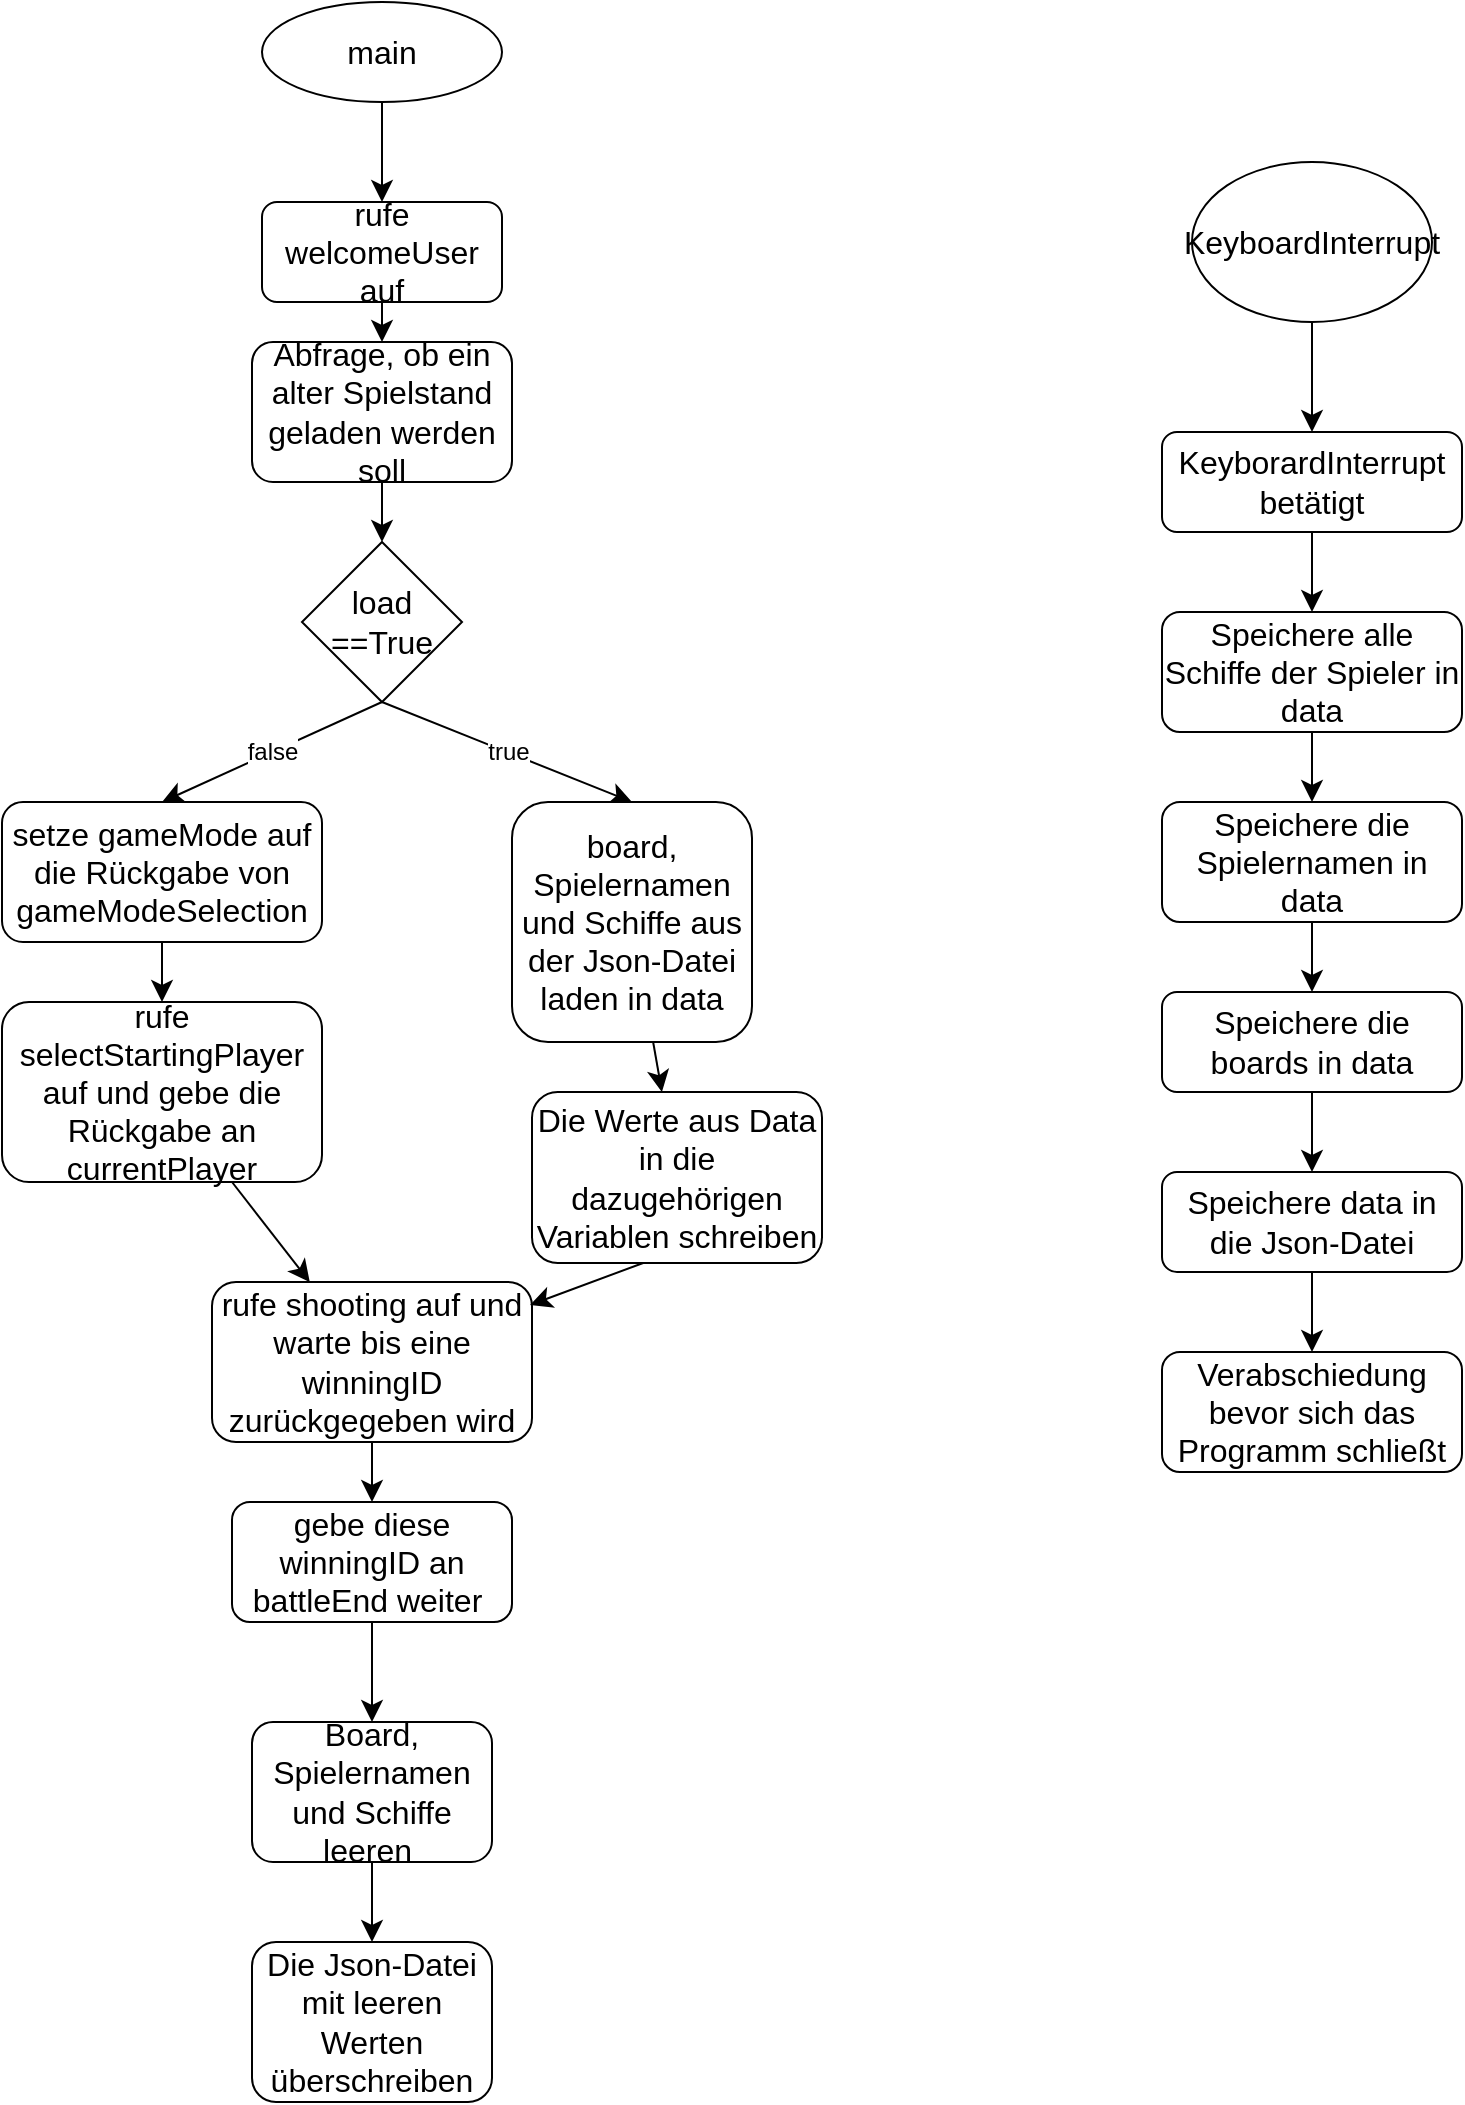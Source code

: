 <mxfile version="21.2.6" type="device">
  <diagram id="C5RBs43oDa-KdzZeNtuy" name="Page-1">
    <mxGraphModel dx="451" dy="561" grid="1" gridSize="10" guides="1" tooltips="1" connect="1" arrows="1" fold="1" page="1" pageScale="1" pageWidth="827" pageHeight="1169" math="0" shadow="0">
      <root>
        <mxCell id="WIyWlLk6GJQsqaUBKTNV-0" />
        <mxCell id="WIyWlLk6GJQsqaUBKTNV-1" parent="WIyWlLk6GJQsqaUBKTNV-0" />
        <mxCell id="JWl9mlSEb8S9jE6WVAzB-2" value="" style="edgeStyle=none;curved=1;rounded=0;orthogonalLoop=1;jettySize=auto;html=1;fontSize=12;startSize=8;endSize=8;" parent="WIyWlLk6GJQsqaUBKTNV-1" source="JWl9mlSEb8S9jE6WVAzB-0" target="JWl9mlSEb8S9jE6WVAzB-1" edge="1">
          <mxGeometry relative="1" as="geometry" />
        </mxCell>
        <mxCell id="JWl9mlSEb8S9jE6WVAzB-0" value="main" style="ellipse;whiteSpace=wrap;html=1;fontSize=16;" parent="WIyWlLk6GJQsqaUBKTNV-1" vertex="1">
          <mxGeometry x="160" y="30" width="120" height="50" as="geometry" />
        </mxCell>
        <mxCell id="H0IVHoSx6dTqdpk7Pmhy-3" value="" style="edgeStyle=none;curved=1;rounded=0;orthogonalLoop=1;jettySize=auto;html=1;fontSize=12;startSize=8;endSize=8;" parent="WIyWlLk6GJQsqaUBKTNV-1" source="JWl9mlSEb8S9jE6WVAzB-1" target="H0IVHoSx6dTqdpk7Pmhy-2" edge="1">
          <mxGeometry relative="1" as="geometry" />
        </mxCell>
        <mxCell id="JWl9mlSEb8S9jE6WVAzB-1" value="rufe welcomeUser auf" style="rounded=1;whiteSpace=wrap;html=1;fontSize=16;" parent="WIyWlLk6GJQsqaUBKTNV-1" vertex="1">
          <mxGeometry x="160" y="130" width="120" height="50" as="geometry" />
        </mxCell>
        <mxCell id="JWl9mlSEb8S9jE6WVAzB-6" value="" style="edgeStyle=none;curved=1;rounded=0;orthogonalLoop=1;jettySize=auto;html=1;fontSize=12;startSize=8;endSize=8;" parent="WIyWlLk6GJQsqaUBKTNV-1" source="JWl9mlSEb8S9jE6WVAzB-3" target="JWl9mlSEb8S9jE6WVAzB-5" edge="1">
          <mxGeometry relative="1" as="geometry" />
        </mxCell>
        <mxCell id="JWl9mlSEb8S9jE6WVAzB-3" value="setze gameMode auf die Rückgabe von gameModeSelection" style="rounded=1;whiteSpace=wrap;html=1;fontSize=16;" parent="WIyWlLk6GJQsqaUBKTNV-1" vertex="1">
          <mxGeometry x="30" y="430" width="160" height="70" as="geometry" />
        </mxCell>
        <mxCell id="JWl9mlSEb8S9jE6WVAzB-8" value="" style="edgeStyle=none;curved=1;rounded=0;orthogonalLoop=1;jettySize=auto;html=1;fontSize=12;startSize=8;endSize=8;" parent="WIyWlLk6GJQsqaUBKTNV-1" source="JWl9mlSEb8S9jE6WVAzB-5" target="JWl9mlSEb8S9jE6WVAzB-7" edge="1">
          <mxGeometry relative="1" as="geometry" />
        </mxCell>
        <mxCell id="JWl9mlSEb8S9jE6WVAzB-5" value="rufe selectStartingPlayer auf und gebe die Rückgabe an currentPlayer" style="whiteSpace=wrap;html=1;fontSize=16;rounded=1;" parent="WIyWlLk6GJQsqaUBKTNV-1" vertex="1">
          <mxGeometry x="30" y="530" width="160" height="90" as="geometry" />
        </mxCell>
        <mxCell id="JWl9mlSEb8S9jE6WVAzB-10" value="" style="edgeStyle=none;curved=1;rounded=0;orthogonalLoop=1;jettySize=auto;html=1;fontSize=12;startSize=8;endSize=8;" parent="WIyWlLk6GJQsqaUBKTNV-1" source="JWl9mlSEb8S9jE6WVAzB-7" target="JWl9mlSEb8S9jE6WVAzB-9" edge="1">
          <mxGeometry relative="1" as="geometry" />
        </mxCell>
        <mxCell id="JWl9mlSEb8S9jE6WVAzB-7" value="rufe shooting auf und warte bis eine winningID zurückgegeben wird" style="whiteSpace=wrap;html=1;fontSize=16;rounded=1;" parent="WIyWlLk6GJQsqaUBKTNV-1" vertex="1">
          <mxGeometry x="135" y="670" width="160" height="80" as="geometry" />
        </mxCell>
        <mxCell id="H0IVHoSx6dTqdpk7Pmhy-11" value="" style="edgeStyle=none;curved=1;rounded=0;orthogonalLoop=1;jettySize=auto;html=1;fontSize=12;startSize=8;endSize=8;" parent="WIyWlLk6GJQsqaUBKTNV-1" source="JWl9mlSEb8S9jE6WVAzB-9" target="H0IVHoSx6dTqdpk7Pmhy-10" edge="1">
          <mxGeometry relative="1" as="geometry" />
        </mxCell>
        <mxCell id="JWl9mlSEb8S9jE6WVAzB-9" value="gebe diese winningID an battleEnd weiter&amp;nbsp;" style="whiteSpace=wrap;html=1;fontSize=16;rounded=1;" parent="WIyWlLk6GJQsqaUBKTNV-1" vertex="1">
          <mxGeometry x="145" y="780" width="140" height="60" as="geometry" />
        </mxCell>
        <mxCell id="H0IVHoSx6dTqdpk7Pmhy-4" value="false" style="edgeStyle=none;curved=1;rounded=0;orthogonalLoop=1;jettySize=auto;html=1;exitX=0.5;exitY=1;exitDx=0;exitDy=0;entryX=0.5;entryY=0;entryDx=0;entryDy=0;fontSize=12;startSize=8;endSize=8;" parent="WIyWlLk6GJQsqaUBKTNV-1" source="H0IVHoSx6dTqdpk7Pmhy-0" target="JWl9mlSEb8S9jE6WVAzB-3" edge="1">
          <mxGeometry relative="1" as="geometry" />
        </mxCell>
        <mxCell id="H0IVHoSx6dTqdpk7Pmhy-5" value="true" style="edgeStyle=none;curved=1;rounded=0;orthogonalLoop=1;jettySize=auto;html=1;fontSize=12;startSize=8;endSize=8;exitX=0.5;exitY=1;exitDx=0;exitDy=0;entryX=0.5;entryY=0;entryDx=0;entryDy=0;" parent="WIyWlLk6GJQsqaUBKTNV-1" source="H0IVHoSx6dTqdpk7Pmhy-0" target="H0IVHoSx6dTqdpk7Pmhy-6" edge="1">
          <mxGeometry relative="1" as="geometry">
            <mxPoint x="330" y="420" as="targetPoint" />
          </mxGeometry>
        </mxCell>
        <mxCell id="H0IVHoSx6dTqdpk7Pmhy-0" value="load ==True" style="rhombus;whiteSpace=wrap;html=1;fontSize=16;" parent="WIyWlLk6GJQsqaUBKTNV-1" vertex="1">
          <mxGeometry x="180" y="300" width="80" height="80" as="geometry" />
        </mxCell>
        <mxCell id="H0IVHoSx6dTqdpk7Pmhy-7" style="edgeStyle=none;curved=1;rounded=0;orthogonalLoop=1;jettySize=auto;html=1;exitX=0.5;exitY=1;exitDx=0;exitDy=0;entryX=0.5;entryY=0;entryDx=0;entryDy=0;fontSize=12;startSize=8;endSize=8;" parent="WIyWlLk6GJQsqaUBKTNV-1" source="H0IVHoSx6dTqdpk7Pmhy-2" target="H0IVHoSx6dTqdpk7Pmhy-0" edge="1">
          <mxGeometry relative="1" as="geometry" />
        </mxCell>
        <mxCell id="H0IVHoSx6dTqdpk7Pmhy-2" value="Abfrage, ob ein alter Spielstand geladen werden soll" style="rounded=1;whiteSpace=wrap;html=1;fontSize=16;" parent="WIyWlLk6GJQsqaUBKTNV-1" vertex="1">
          <mxGeometry x="155" y="200" width="130" height="70" as="geometry" />
        </mxCell>
        <mxCell id="H0IVHoSx6dTqdpk7Pmhy-9" style="edgeStyle=none;curved=1;rounded=0;orthogonalLoop=1;jettySize=auto;html=1;fontSize=12;startSize=8;endSize=8;exitX=0.402;exitY=0.988;exitDx=0;exitDy=0;exitPerimeter=0;entryX=0.994;entryY=0.144;entryDx=0;entryDy=0;entryPerimeter=0;" parent="WIyWlLk6GJQsqaUBKTNV-1" source="H0IVHoSx6dTqdpk7Pmhy-21" edge="1" target="JWl9mlSEb8S9jE6WVAzB-7">
          <mxGeometry relative="1" as="geometry">
            <mxPoint x="320" y="620" as="sourcePoint" />
            <mxPoint x="270" y="660" as="targetPoint" />
          </mxGeometry>
        </mxCell>
        <mxCell id="H0IVHoSx6dTqdpk7Pmhy-22" value="" style="edgeStyle=none;curved=1;rounded=0;orthogonalLoop=1;jettySize=auto;html=1;fontSize=12;startSize=8;endSize=8;" parent="WIyWlLk6GJQsqaUBKTNV-1" source="H0IVHoSx6dTqdpk7Pmhy-6" target="H0IVHoSx6dTqdpk7Pmhy-21" edge="1">
          <mxGeometry relative="1" as="geometry" />
        </mxCell>
        <mxCell id="H0IVHoSx6dTqdpk7Pmhy-6" value="board, Spielernamen und Schiffe aus der Json-Datei laden in data" style="rounded=1;whiteSpace=wrap;html=1;fontSize=16;" parent="WIyWlLk6GJQsqaUBKTNV-1" vertex="1">
          <mxGeometry x="285" y="430" width="120" height="120" as="geometry" />
        </mxCell>
        <mxCell id="H0IVHoSx6dTqdpk7Pmhy-8" style="edgeStyle=none;curved=1;rounded=0;orthogonalLoop=1;jettySize=auto;html=1;exitX=0.25;exitY=1;exitDx=0;exitDy=0;fontSize=12;startSize=8;endSize=8;" parent="WIyWlLk6GJQsqaUBKTNV-1" source="JWl9mlSEb8S9jE6WVAzB-9" target="JWl9mlSEb8S9jE6WVAzB-9" edge="1">
          <mxGeometry relative="1" as="geometry" />
        </mxCell>
        <mxCell id="H0IVHoSx6dTqdpk7Pmhy-13" value="" style="edgeStyle=none;curved=1;rounded=0;orthogonalLoop=1;jettySize=auto;html=1;fontSize=12;startSize=8;endSize=8;" parent="WIyWlLk6GJQsqaUBKTNV-1" source="H0IVHoSx6dTqdpk7Pmhy-10" target="H0IVHoSx6dTqdpk7Pmhy-12" edge="1">
          <mxGeometry relative="1" as="geometry" />
        </mxCell>
        <mxCell id="H0IVHoSx6dTqdpk7Pmhy-10" value="Board, Spielernamen und Schiffe leeren&amp;nbsp;" style="rounded=1;whiteSpace=wrap;html=1;fontSize=16;" parent="WIyWlLk6GJQsqaUBKTNV-1" vertex="1">
          <mxGeometry x="155" y="890" width="120" height="70" as="geometry" />
        </mxCell>
        <mxCell id="H0IVHoSx6dTqdpk7Pmhy-12" value="Die Json-Datei mit leeren Werten überschreiben" style="whiteSpace=wrap;html=1;fontSize=16;rounded=1;" parent="WIyWlLk6GJQsqaUBKTNV-1" vertex="1">
          <mxGeometry x="155" y="1000" width="120" height="80" as="geometry" />
        </mxCell>
        <mxCell id="H0IVHoSx6dTqdpk7Pmhy-18" value="" style="edgeStyle=none;curved=1;rounded=0;orthogonalLoop=1;jettySize=auto;html=1;fontSize=12;startSize=8;endSize=8;" parent="WIyWlLk6GJQsqaUBKTNV-1" source="H0IVHoSx6dTqdpk7Pmhy-16" target="H0IVHoSx6dTqdpk7Pmhy-17" edge="1">
          <mxGeometry relative="1" as="geometry" />
        </mxCell>
        <mxCell id="H0IVHoSx6dTqdpk7Pmhy-16" value="KeyboardInterrupt" style="ellipse;whiteSpace=wrap;html=1;fontSize=16;" parent="WIyWlLk6GJQsqaUBKTNV-1" vertex="1">
          <mxGeometry x="625" y="110" width="120" height="80" as="geometry" />
        </mxCell>
        <mxCell id="H0IVHoSx6dTqdpk7Pmhy-20" value="" style="edgeStyle=none;curved=1;rounded=0;orthogonalLoop=1;jettySize=auto;html=1;fontSize=12;startSize=8;endSize=8;" parent="WIyWlLk6GJQsqaUBKTNV-1" source="H0IVHoSx6dTqdpk7Pmhy-17" target="H0IVHoSx6dTqdpk7Pmhy-19" edge="1">
          <mxGeometry relative="1" as="geometry" />
        </mxCell>
        <mxCell id="H0IVHoSx6dTqdpk7Pmhy-17" value="KeyborardInterrupt betätigt" style="rounded=1;whiteSpace=wrap;html=1;fontSize=16;" parent="WIyWlLk6GJQsqaUBKTNV-1" vertex="1">
          <mxGeometry x="610" y="245" width="150" height="50" as="geometry" />
        </mxCell>
        <mxCell id="H0IVHoSx6dTqdpk7Pmhy-24" value="" style="edgeStyle=none;curved=1;rounded=0;orthogonalLoop=1;jettySize=auto;html=1;fontSize=12;startSize=8;endSize=8;" parent="WIyWlLk6GJQsqaUBKTNV-1" source="H0IVHoSx6dTqdpk7Pmhy-19" target="H0IVHoSx6dTqdpk7Pmhy-23" edge="1">
          <mxGeometry relative="1" as="geometry" />
        </mxCell>
        <mxCell id="H0IVHoSx6dTqdpk7Pmhy-19" value="Speichere alle Schiffe der Spieler in data" style="rounded=1;whiteSpace=wrap;html=1;fontSize=16;" parent="WIyWlLk6GJQsqaUBKTNV-1" vertex="1">
          <mxGeometry x="610" y="335" width="150" height="60" as="geometry" />
        </mxCell>
        <mxCell id="H0IVHoSx6dTqdpk7Pmhy-21" value="Die Werte aus Data in die dazugehörigen Variablen schreiben" style="rounded=1;whiteSpace=wrap;html=1;fontSize=16;" parent="WIyWlLk6GJQsqaUBKTNV-1" vertex="1">
          <mxGeometry x="295" y="575" width="145" height="85.5" as="geometry" />
        </mxCell>
        <mxCell id="H0IVHoSx6dTqdpk7Pmhy-26" value="" style="edgeStyle=none;curved=1;rounded=0;orthogonalLoop=1;jettySize=auto;html=1;fontSize=12;startSize=8;endSize=8;" parent="WIyWlLk6GJQsqaUBKTNV-1" source="H0IVHoSx6dTqdpk7Pmhy-23" target="H0IVHoSx6dTqdpk7Pmhy-25" edge="1">
          <mxGeometry relative="1" as="geometry" />
        </mxCell>
        <mxCell id="H0IVHoSx6dTqdpk7Pmhy-23" value="Speichere die Spielernamen in data" style="rounded=1;whiteSpace=wrap;html=1;fontSize=16;" parent="WIyWlLk6GJQsqaUBKTNV-1" vertex="1">
          <mxGeometry x="610" y="430" width="150" height="60" as="geometry" />
        </mxCell>
        <mxCell id="H0IVHoSx6dTqdpk7Pmhy-28" value="" style="edgeStyle=none;curved=1;rounded=0;orthogonalLoop=1;jettySize=auto;html=1;fontSize=12;startSize=8;endSize=8;" parent="WIyWlLk6GJQsqaUBKTNV-1" source="H0IVHoSx6dTqdpk7Pmhy-25" target="H0IVHoSx6dTqdpk7Pmhy-27" edge="1">
          <mxGeometry relative="1" as="geometry" />
        </mxCell>
        <mxCell id="H0IVHoSx6dTqdpk7Pmhy-25" value="Speichere die boards in data" style="rounded=1;whiteSpace=wrap;html=1;fontSize=16;" parent="WIyWlLk6GJQsqaUBKTNV-1" vertex="1">
          <mxGeometry x="610" y="525" width="150" height="50" as="geometry" />
        </mxCell>
        <mxCell id="H0IVHoSx6dTqdpk7Pmhy-30" value="" style="edgeStyle=none;curved=1;rounded=0;orthogonalLoop=1;jettySize=auto;html=1;fontSize=12;startSize=8;endSize=8;" parent="WIyWlLk6GJQsqaUBKTNV-1" source="H0IVHoSx6dTqdpk7Pmhy-27" target="H0IVHoSx6dTqdpk7Pmhy-29" edge="1">
          <mxGeometry relative="1" as="geometry" />
        </mxCell>
        <mxCell id="H0IVHoSx6dTqdpk7Pmhy-27" value="Speichere data in die Json-Datei" style="rounded=1;whiteSpace=wrap;html=1;fontSize=16;" parent="WIyWlLk6GJQsqaUBKTNV-1" vertex="1">
          <mxGeometry x="610" y="615" width="150" height="50" as="geometry" />
        </mxCell>
        <mxCell id="H0IVHoSx6dTqdpk7Pmhy-29" value="Verabschiedung bevor sich das Programm schließt" style="rounded=1;whiteSpace=wrap;html=1;fontSize=16;" parent="WIyWlLk6GJQsqaUBKTNV-1" vertex="1">
          <mxGeometry x="610" y="705" width="150" height="60" as="geometry" />
        </mxCell>
      </root>
    </mxGraphModel>
  </diagram>
</mxfile>
